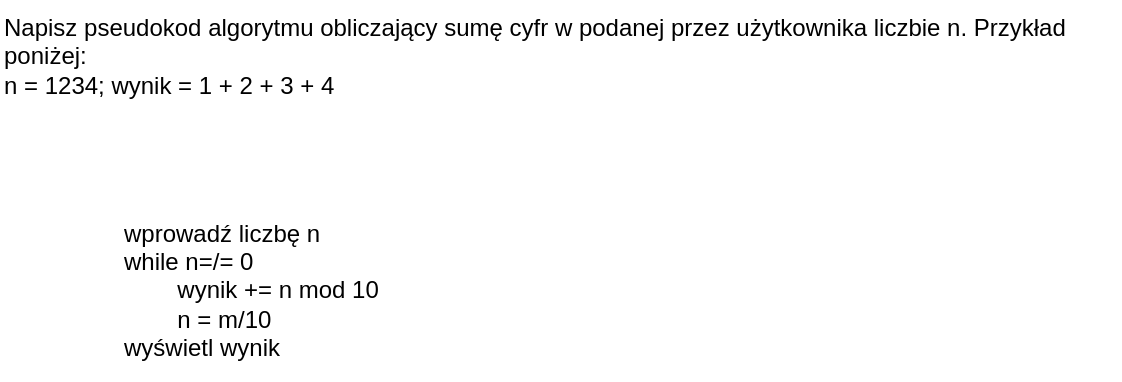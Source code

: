 <mxfile version="22.0.8" type="google">
  <diagram name="Strona-1" id="kbsHEE3qFrxqfZDWtqZ_">
    <mxGraphModel grid="1" page="1" gridSize="10" guides="1" tooltips="1" connect="1" arrows="1" fold="1" pageScale="1" pageWidth="827" pageHeight="1169" math="0" shadow="0">
      <root>
        <mxCell id="0" />
        <mxCell id="1" parent="0" />
        <mxCell id="2aInwshbX2cgWWXK79Cj-1" value="Napisz pseudokod algorytmu obliczający sumę cyfr w podanej przez użytkownika liczbie n. Przykład poniżej:&#xa;n = 1234; wynik = 1 + 2 + 3 + 4" style="text;whiteSpace=wrap;html=1;" vertex="1" parent="1">
          <mxGeometry x="40" y="40" width="560" height="70" as="geometry" />
        </mxCell>
        <mxCell id="2aInwshbX2cgWWXK79Cj-2" value="&lt;div style=&quot;&quot;&gt;&lt;span style=&quot;background-color: initial;&quot;&gt;wprowadź liczbę n&lt;/span&gt;&lt;/div&gt;&lt;div style=&quot;&quot;&gt;&lt;span style=&quot;background-color: initial;&quot;&gt;while n=/= 0&lt;/span&gt;&lt;/div&gt;&lt;div style=&quot;&quot;&gt;&lt;span style=&quot;background-color: initial;&quot;&gt;&lt;span style=&quot;white-space: pre;&quot;&gt;&#x9;&lt;/span&gt;wynik += n mod 10&lt;br&gt;&lt;/span&gt;&lt;/div&gt;&lt;div style=&quot;&quot;&gt;&lt;span style=&quot;white-space: pre;&quot;&gt;&#x9;&lt;/span&gt;n&amp;nbsp;= m/10&lt;/div&gt;&lt;div style=&quot;&quot;&gt;wyświetl wynik&lt;/div&gt;" style="text;html=1;align=left;verticalAlign=middle;resizable=0;points=[];autosize=1;strokeColor=none;fillColor=none;" vertex="1" parent="1">
          <mxGeometry x="100" y="140" width="150" height="90" as="geometry" />
        </mxCell>
      </root>
    </mxGraphModel>
  </diagram>
</mxfile>
